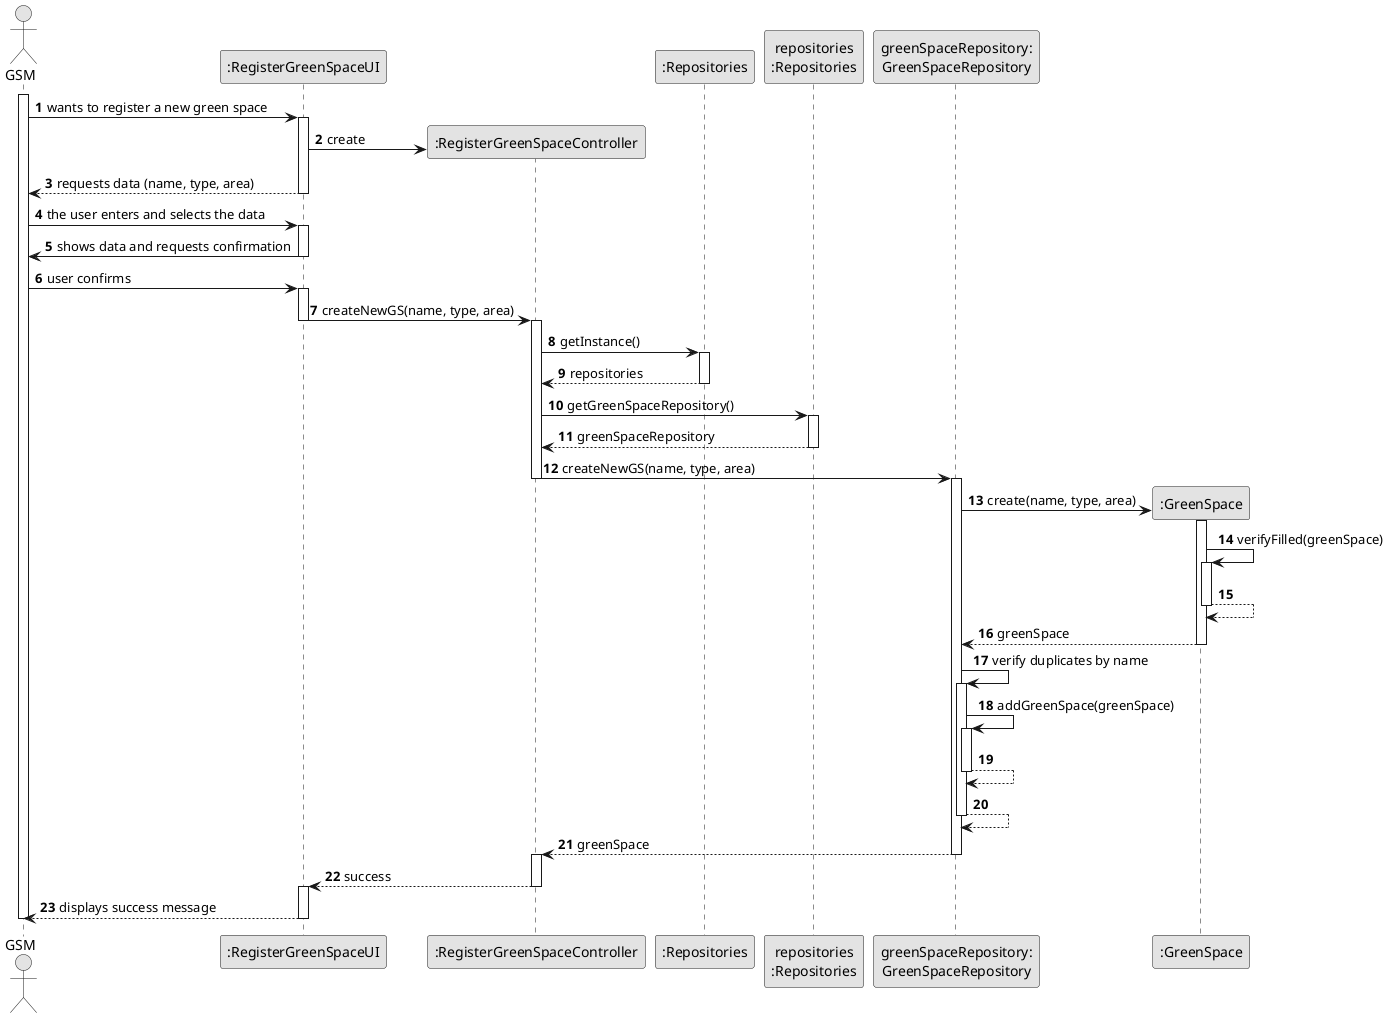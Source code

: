 
@startuml
skinparam monochrome true
skinparam packageStyle rectangle
skinparam shadowing false

'title System Sequence Diagram (SSD) - US020

autonumber

actor "GSM" as GSM
participant ":RegisterGreenSpaceUI" as UI
participant ":RegisterGreenSpaceController" as CTRL
participant ":Repositories" as RepositorySingleton
participant "repositories\n:Repositories" as PLAT
participant "greenSpaceRepository:\nGreenSpaceRepository" as gsrepo
participant ":GreenSpace" as GS

activate GSM

    GSM -> UI : wants to register a new green space
    activate UI

        UI -> CTRL** : create

        UI --> GSM : requests data (name, type, area)
        deactivate UI
GSM -> UI : the user enters and selects the data
activate UI
UI-> GSM : shows data and requests confirmation
deactivate UI
GSM -> UI: user confirms
activate UI
UI -> CTRL : createNewGS(name, type, area)
deactivate UI
activate CTRL
CTRL -> RepositorySingleton : getInstance()
activate RepositorySingleton
RepositorySingleton --> CTRL : repositories
deactivate RepositorySingleton
CTRL -> PLAT : getGreenSpaceRepository()
activate PLAT
PLAT -->  CTRL: greenSpaceRepository
deactivate PLAT
CTRL -> gsrepo : createNewGS(name, type, area)
deactivate CTRL
activate gsrepo
gsrepo -> GS** : create(name, type, area)
activate GS
GS -> GS : verifyFilled(greenSpace)
activate GS
GS--> GS
deactivate GS
GS --> gsrepo : greenSpace
deactivate GS
gsrepo -> gsrepo : verify duplicates by name
activate gsrepo
gsrepo -> gsrepo : addGreenSpace(greenSpace)
activate gsrepo
gsrepo-->gsrepo
deactivate gsrepo
gsrepo-->gsrepo
deactivate gsrepo
gsrepo --> CTRL : greenSpace
deactivate gsrepo
activate CTRL
CTRL --> UI : success
deactivate CTRL
activate UI
UI-->GSM:displays success message
deactivate UI
deactivate GSM

@enduml
